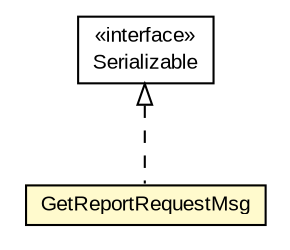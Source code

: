 #!/usr/local/bin/dot
#
# Class diagram 
# Generated by UMLGraph version R5_6-24-gf6e263 (http://www.umlgraph.org/)
#

digraph G {
	edge [fontname="arial",fontsize=10,labelfontname="arial",labelfontsize=10];
	node [fontname="arial",fontsize=10,shape=plaintext];
	nodesep=0.25;
	ranksep=0.5;
	// org.miloss.fgsms.services.interfaces.automatedreportingservice.GetReportRequestMsg
	c620786 [label=<<table title="org.miloss.fgsms.services.interfaces.automatedreportingservice.GetReportRequestMsg" border="0" cellborder="1" cellspacing="0" cellpadding="2" port="p" bgcolor="lemonChiffon" href="./GetReportRequestMsg.html">
		<tr><td><table border="0" cellspacing="0" cellpadding="1">
<tr><td align="center" balign="center"> GetReportRequestMsg </td></tr>
		</table></td></tr>
		</table>>, URL="./GetReportRequestMsg.html", fontname="arial", fontcolor="black", fontsize=10.0];
	//org.miloss.fgsms.services.interfaces.automatedreportingservice.GetReportRequestMsg implements java.io.Serializable
	c621772:p -> c620786:p [dir=back,arrowtail=empty,style=dashed];
	// java.io.Serializable
	c621772 [label=<<table title="java.io.Serializable" border="0" cellborder="1" cellspacing="0" cellpadding="2" port="p" href="http://java.sun.com/j2se/1.4.2/docs/api/java/io/Serializable.html">
		<tr><td><table border="0" cellspacing="0" cellpadding="1">
<tr><td align="center" balign="center"> &#171;interface&#187; </td></tr>
<tr><td align="center" balign="center"> Serializable </td></tr>
		</table></td></tr>
		</table>>, URL="http://java.sun.com/j2se/1.4.2/docs/api/java/io/Serializable.html", fontname="arial", fontcolor="black", fontsize=10.0];
}


